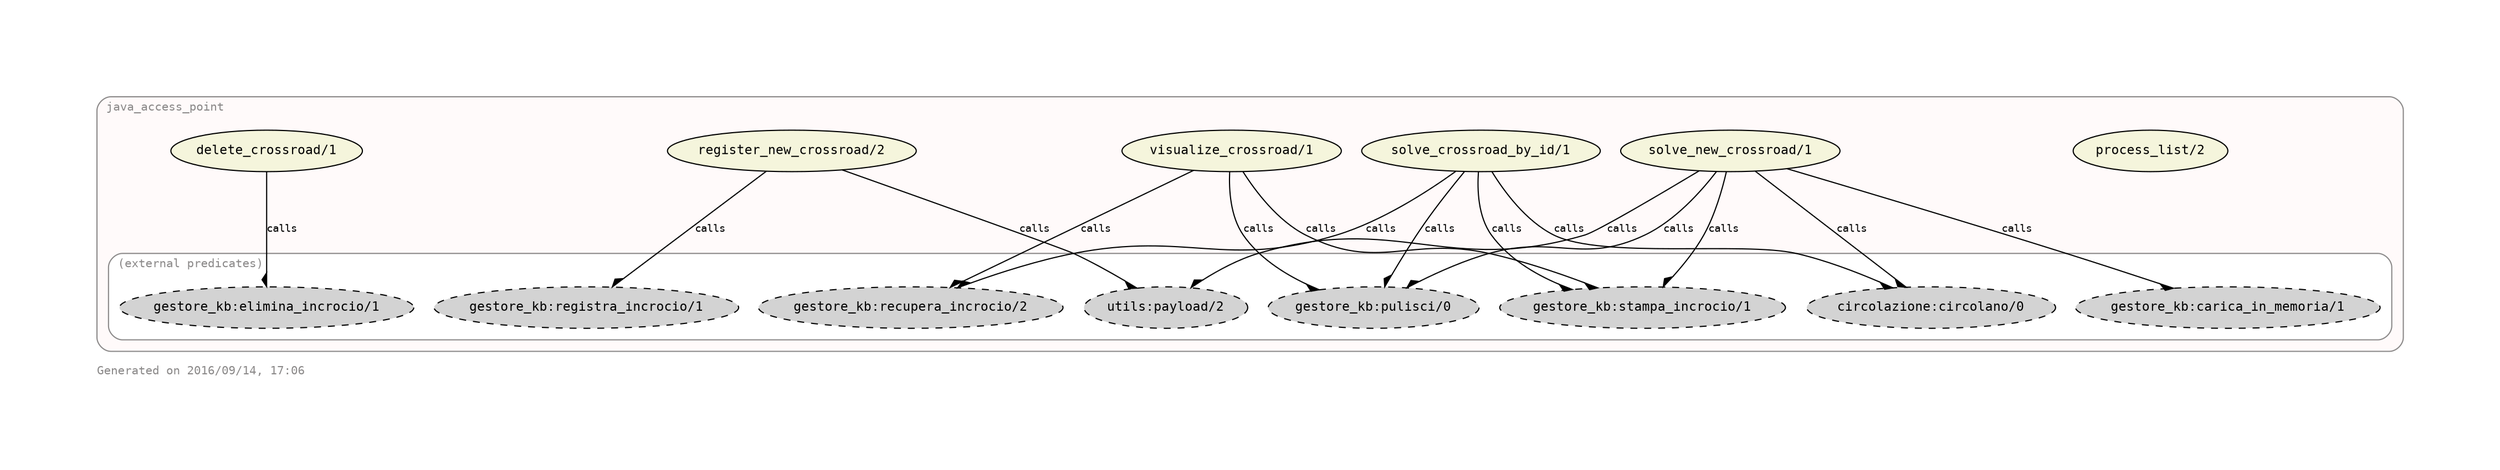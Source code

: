 digraph "java_access_point_object" {
rankdir="TB"
ranksep="1.25"
compound="true"
splines="true"
pack="true"
clusterrank="local"
labeljust="l"
margin="1.0"
fontname="Courier"
fontsize="10"
fontcolor="snow4"
pencolor="snow4"
node [shape="ellipse",style="filled",fillcolor="white",fontname="Courier",fontsize="9"]
edge [fontname="Courier",fontsize="9"]
label="Generated on 2016/09/14, 17:06\l"

subgraph "cluster_java_access_point_object" {
URL=""
tooltip="/home/giuseppe/IA/Progetto/code/java_access_point.lgt"
bgcolor="snow"
style="rounded"
margin="10"
label="java_access_point"
"process_list/2" [shape="ellipse",style="filled",fillcolor="beige",label=<<FONT POINT-SIZE="11"><![CDATA[process_list/2]]></FONT>>]
"solve_new_crossroad/1" [shape="ellipse",style="filled",fillcolor="beige",label=<<FONT POINT-SIZE="11"><![CDATA[solve_new_crossroad/1]]></FONT>>]
"solve_crossroad_by_id/1" [shape="ellipse",style="filled",fillcolor="beige",label=<<FONT POINT-SIZE="11"><![CDATA[solve_crossroad_by_id/1]]></FONT>>]
"visualize_crossroad/1" [shape="ellipse",style="filled",fillcolor="beige",label=<<FONT POINT-SIZE="11"><![CDATA[visualize_crossroad/1]]></FONT>>]
"register_new_crossroad/2" [shape="ellipse",style="filled",fillcolor="beige",label=<<FONT POINT-SIZE="11"><![CDATA[register_new_crossroad/2]]></FONT>>]
"delete_crossroad/1" [shape="ellipse",style="filled",fillcolor="beige",label=<<FONT POINT-SIZE="11"><![CDATA[delete_crossroad/1]]></FONT>>]
subgraph "cluster_other" {
URL=""
tooltip="(external predicates)"
bgcolor="white"
style="rounded"
margin="10"
label="(external predicates)"
"gestore_kb:pulisci/0" [shape="ellipse",style="filled,dashed",fillcolor="lightgrey",label=<<FONT POINT-SIZE="11"><![CDATA[gestore_kb:pulisci/0]]></FONT>>]
"utils:payload/2" [shape="ellipse",style="filled,dashed",fillcolor="lightgrey",label=<<FONT POINT-SIZE="11"><![CDATA[utils:payload/2]]></FONT>>]
"gestore_kb:carica_in_memoria/1" [shape="ellipse",style="filled,dashed",fillcolor="lightgrey",label=<<FONT POINT-SIZE="11"><![CDATA[gestore_kb:carica_in_memoria/1]]></FONT>>]
"gestore_kb:stampa_incrocio/1" [shape="ellipse",style="filled,dashed",fillcolor="lightgrey",label=<<FONT POINT-SIZE="11"><![CDATA[gestore_kb:stampa_incrocio/1]]></FONT>>]
"circolazione:circolano/0" [shape="ellipse",style="filled,dashed",fillcolor="lightgrey",label=<<FONT POINT-SIZE="11"><![CDATA[circolazione:circolano/0]]></FONT>>]
"gestore_kb:recupera_incrocio/2" [shape="ellipse",style="filled,dashed",fillcolor="lightgrey",label=<<FONT POINT-SIZE="11"><![CDATA[gestore_kb:recupera_incrocio/2]]></FONT>>]
"gestore_kb:registra_incrocio/1" [shape="ellipse",style="filled,dashed",fillcolor="lightgrey",label=<<FONT POINT-SIZE="11"><![CDATA[gestore_kb:registra_incrocio/1]]></FONT>>]
"gestore_kb:elimina_incrocio/1" [shape="ellipse",style="filled,dashed",fillcolor="lightgrey",label=<<FONT POINT-SIZE="11"><![CDATA[gestore_kb:elimina_incrocio/1]]></FONT>>]
}

"solve_new_crossroad/1" -> "gestore_kb:pulisci/0" [arrowhead="rdiamond",tooltip="calls",label=<<![CDATA[calls]]><BR/>>]
"solve_new_crossroad/1" -> "utils:payload/2" [arrowhead="rdiamond",tooltip="calls",label=<<![CDATA[calls]]><BR/>>]
"solve_new_crossroad/1" -> "gestore_kb:carica_in_memoria/1" [arrowhead="rdiamond",tooltip="calls",label=<<![CDATA[calls]]><BR/>>]
"solve_new_crossroad/1" -> "gestore_kb:stampa_incrocio/1" [arrowhead="rdiamond",tooltip="calls",label=<<![CDATA[calls]]><BR/>>]
"solve_new_crossroad/1" -> "circolazione:circolano/0" [arrowhead="rdiamond",tooltip="calls",label=<<![CDATA[calls]]><BR/>>]
"solve_crossroad_by_id/1" -> "gestore_kb:pulisci/0" [arrowhead="rdiamond",tooltip="calls",label=<<![CDATA[calls]]><BR/>>]
"solve_crossroad_by_id/1" -> "gestore_kb:recupera_incrocio/2" [arrowhead="rdiamond",tooltip="calls",label=<<![CDATA[calls]]><BR/>>]
"solve_crossroad_by_id/1" -> "gestore_kb:stampa_incrocio/1" [arrowhead="rdiamond",tooltip="calls",label=<<![CDATA[calls]]><BR/>>]
"solve_crossroad_by_id/1" -> "circolazione:circolano/0" [arrowhead="rdiamond",tooltip="calls",label=<<![CDATA[calls]]><BR/>>]
"visualize_crossroad/1" -> "gestore_kb:pulisci/0" [arrowhead="rdiamond",tooltip="calls",label=<<![CDATA[calls]]><BR/>>]
"visualize_crossroad/1" -> "gestore_kb:recupera_incrocio/2" [arrowhead="rdiamond",tooltip="calls",label=<<![CDATA[calls]]><BR/>>]
"visualize_crossroad/1" -> "gestore_kb:stampa_incrocio/1" [arrowhead="rdiamond",tooltip="calls",label=<<![CDATA[calls]]><BR/>>]
"register_new_crossroad/2" -> "utils:payload/2" [arrowhead="rdiamond",tooltip="calls",label=<<![CDATA[calls]]><BR/>>]
"register_new_crossroad/2" -> "gestore_kb:registra_incrocio/1" [arrowhead="rdiamond",tooltip="calls",label=<<![CDATA[calls]]><BR/>>]
"delete_crossroad/1" -> "gestore_kb:elimina_incrocio/1" [arrowhead="rdiamond",tooltip="calls",label=<<![CDATA[calls]]><BR/>>]
}

}
